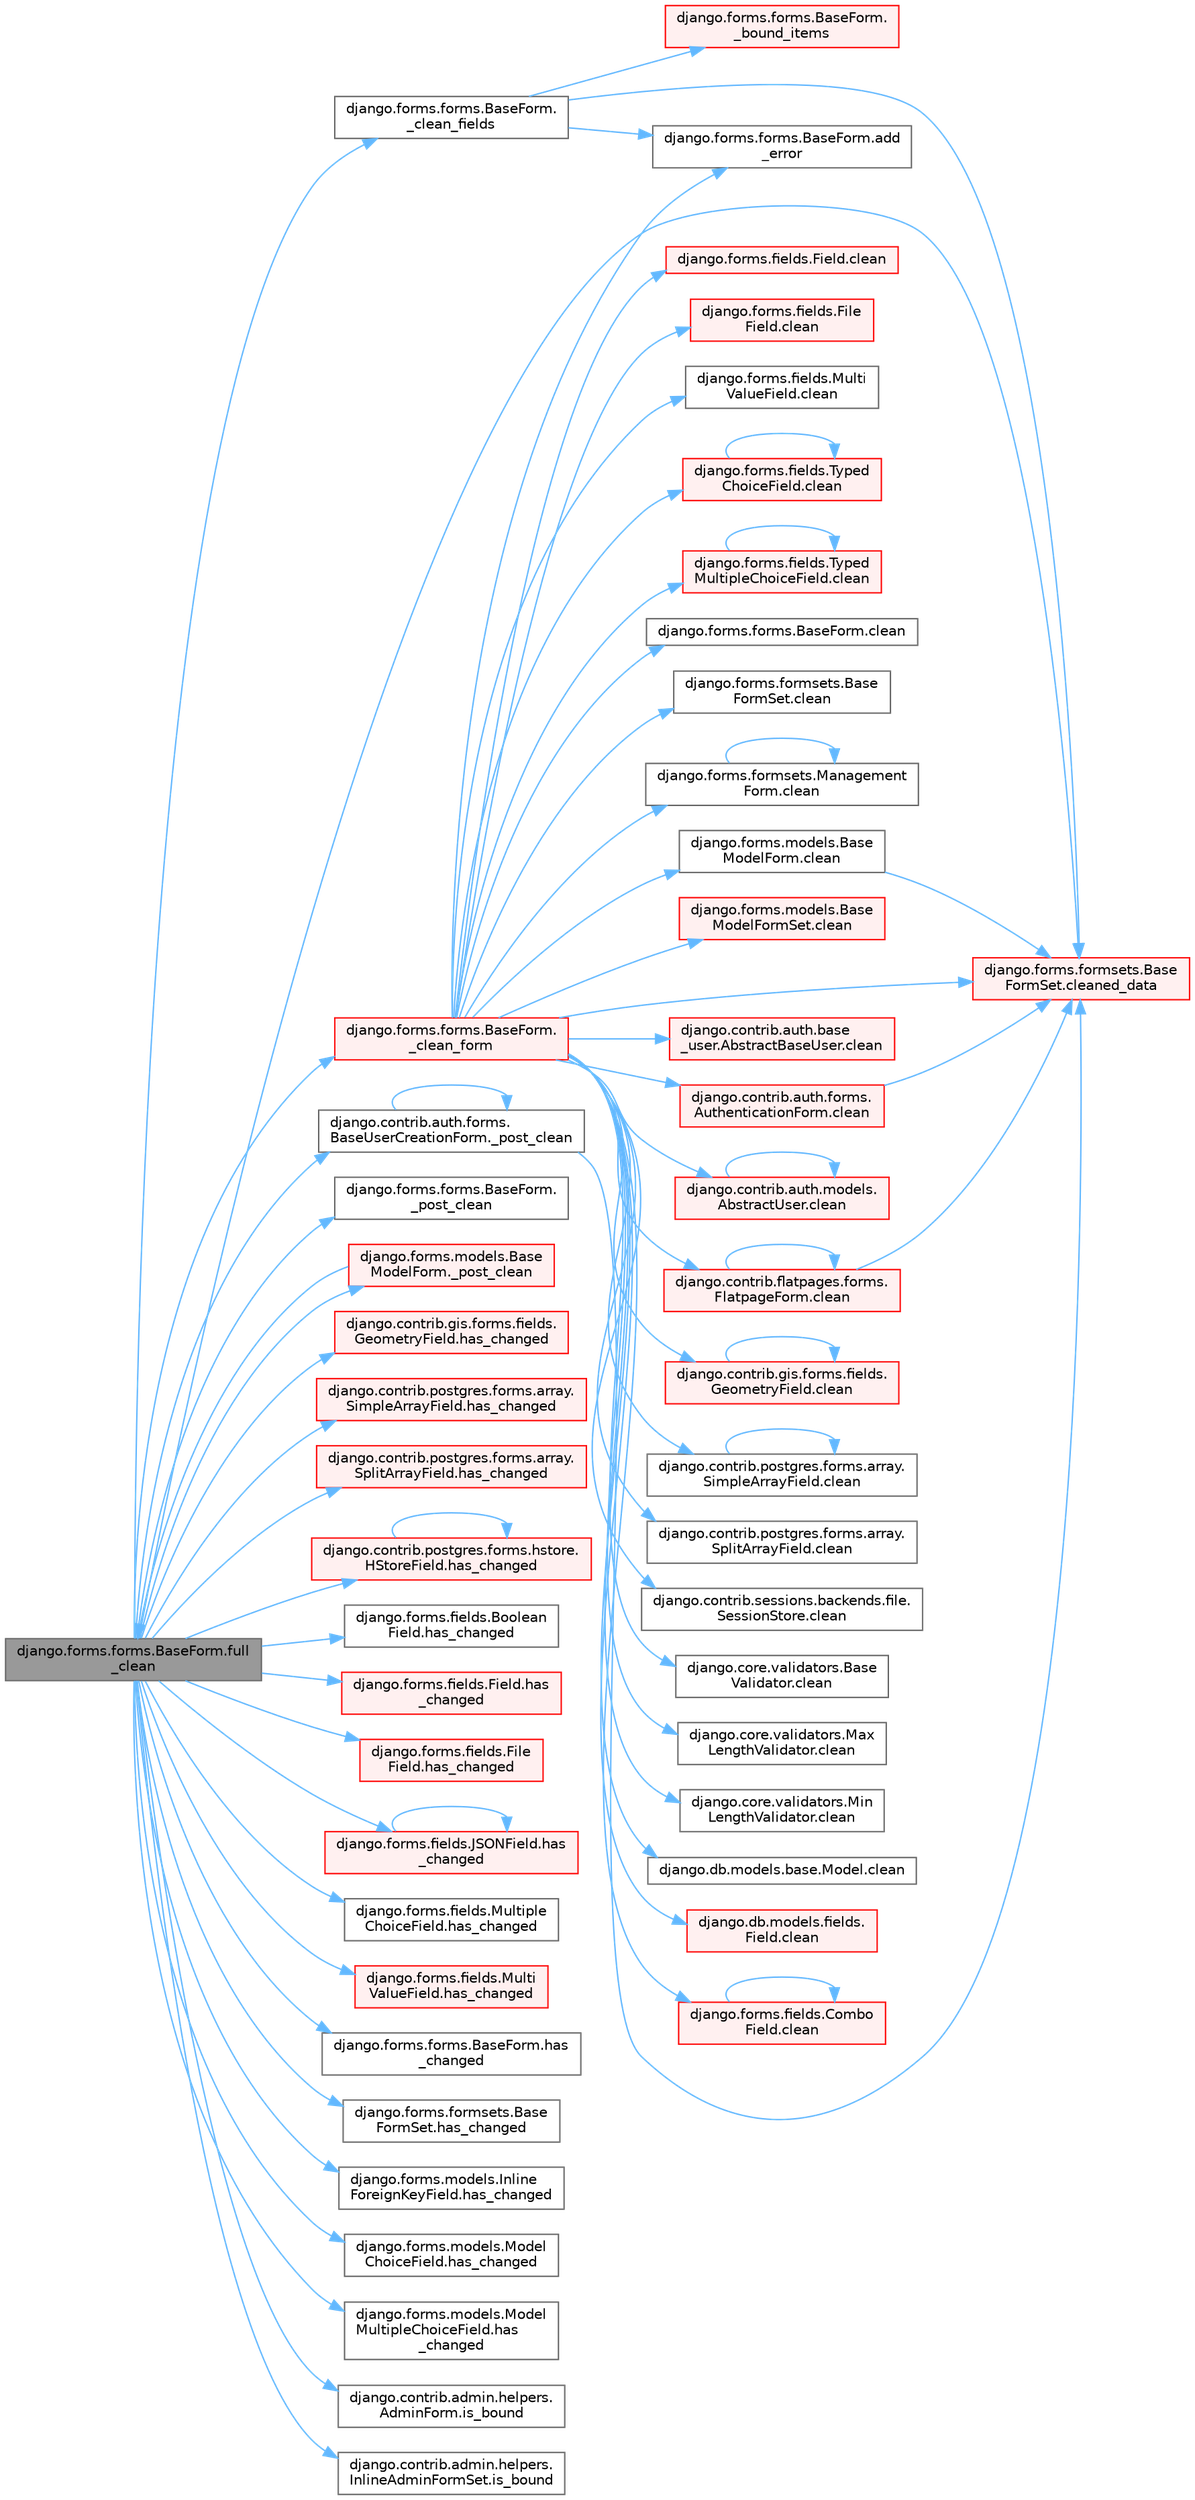 digraph "django.forms.forms.BaseForm.full_clean"
{
 // LATEX_PDF_SIZE
  bgcolor="transparent";
  edge [fontname=Helvetica,fontsize=10,labelfontname=Helvetica,labelfontsize=10];
  node [fontname=Helvetica,fontsize=10,shape=box,height=0.2,width=0.4];
  rankdir="LR";
  Node1 [id="Node000001",label="django.forms.forms.BaseForm.full\l_clean",height=0.2,width=0.4,color="gray40", fillcolor="grey60", style="filled", fontcolor="black",tooltip=" "];
  Node1 -> Node2 [id="edge1_Node000001_Node000002",color="steelblue1",style="solid",tooltip=" "];
  Node2 [id="Node000002",label="django.forms.forms.BaseForm.\l_clean_fields",height=0.2,width=0.4,color="grey40", fillcolor="white", style="filled",URL="$classdjango_1_1forms_1_1forms_1_1_base_form.html#a38e014bdeb1b8c2092ec5762f1833d9a",tooltip=" "];
  Node2 -> Node3 [id="edge2_Node000002_Node000003",color="steelblue1",style="solid",tooltip=" "];
  Node3 [id="Node000003",label="django.forms.forms.BaseForm.\l_bound_items",height=0.2,width=0.4,color="red", fillcolor="#FFF0F0", style="filled",URL="$classdjango_1_1forms_1_1forms_1_1_base_form.html#a688934dfe5db00876f776b92ed8d84d8",tooltip=" "];
  Node2 -> Node32 [id="edge3_Node000002_Node000032",color="steelblue1",style="solid",tooltip=" "];
  Node32 [id="Node000032",label="django.forms.forms.BaseForm.add\l_error",height=0.2,width=0.4,color="grey40", fillcolor="white", style="filled",URL="$classdjango_1_1forms_1_1forms_1_1_base_form.html#a5cbbf21794ad0aea15ce6b4d69c9f987",tooltip=" "];
  Node2 -> Node33 [id="edge4_Node000002_Node000033",color="steelblue1",style="solid",tooltip=" "];
  Node33 [id="Node000033",label="django.forms.formsets.Base\lFormSet.cleaned_data",height=0.2,width=0.4,color="red", fillcolor="#FFF0F0", style="filled",URL="$classdjango_1_1forms_1_1formsets_1_1_base_form_set.html#ae51d85dd3faa160668adba372c4e87f7",tooltip=" "];
  Node1 -> Node4503 [id="edge5_Node000001_Node004503",color="steelblue1",style="solid",tooltip=" "];
  Node4503 [id="Node004503",label="django.forms.forms.BaseForm.\l_clean_form",height=0.2,width=0.4,color="red", fillcolor="#FFF0F0", style="filled",URL="$classdjango_1_1forms_1_1forms_1_1_base_form.html#ae5eed108001c1a75985b75174fe23f1f",tooltip=" "];
  Node4503 -> Node32 [id="edge6_Node004503_Node000032",color="steelblue1",style="solid",tooltip=" "];
  Node4503 -> Node1718 [id="edge7_Node004503_Node001718",color="steelblue1",style="solid",tooltip=" "];
  Node1718 [id="Node001718",label="django.contrib.auth.base\l_user.AbstractBaseUser.clean",height=0.2,width=0.4,color="red", fillcolor="#FFF0F0", style="filled",URL="$classdjango_1_1contrib_1_1auth_1_1base__user_1_1_abstract_base_user.html#a59a4f0bed1f43f2ba4e0a4302429ca48",tooltip=" "];
  Node4503 -> Node1722 [id="edge8_Node004503_Node001722",color="steelblue1",style="solid",tooltip=" "];
  Node1722 [id="Node001722",label="django.contrib.auth.forms.\lAuthenticationForm.clean",height=0.2,width=0.4,color="red", fillcolor="#FFF0F0", style="filled",URL="$classdjango_1_1contrib_1_1auth_1_1forms_1_1_authentication_form.html#a92d28be6696caa8d1b7068eefe81793a",tooltip=" "];
  Node1722 -> Node33 [id="edge9_Node001722_Node000033",color="steelblue1",style="solid",tooltip=" "];
  Node4503 -> Node1727 [id="edge10_Node004503_Node001727",color="steelblue1",style="solid",tooltip=" "];
  Node1727 [id="Node001727",label="django.contrib.auth.models.\lAbstractUser.clean",height=0.2,width=0.4,color="red", fillcolor="#FFF0F0", style="filled",URL="$classdjango_1_1contrib_1_1auth_1_1models_1_1_abstract_user.html#ac8621484179e7de35ac40504cebf4d48",tooltip=" "];
  Node1727 -> Node1727 [id="edge11_Node001727_Node001727",color="steelblue1",style="solid",tooltip=" "];
  Node4503 -> Node1728 [id="edge12_Node004503_Node001728",color="steelblue1",style="solid",tooltip=" "];
  Node1728 [id="Node001728",label="django.contrib.flatpages.forms.\lFlatpageForm.clean",height=0.2,width=0.4,color="red", fillcolor="#FFF0F0", style="filled",URL="$classdjango_1_1contrib_1_1flatpages_1_1forms_1_1_flatpage_form.html#a0deb29d4415dbd84c765b5972de07e52",tooltip=" "];
  Node1728 -> Node1728 [id="edge13_Node001728_Node001728",color="steelblue1",style="solid",tooltip=" "];
  Node1728 -> Node33 [id="edge14_Node001728_Node000033",color="steelblue1",style="solid",tooltip=" "];
  Node4503 -> Node1731 [id="edge15_Node004503_Node001731",color="steelblue1",style="solid",tooltip=" "];
  Node1731 [id="Node001731",label="django.contrib.gis.forms.fields.\lGeometryField.clean",height=0.2,width=0.4,color="red", fillcolor="#FFF0F0", style="filled",URL="$classdjango_1_1contrib_1_1gis_1_1forms_1_1fields_1_1_geometry_field.html#a63084801f88f56d55aed024be093f164",tooltip=" "];
  Node1731 -> Node1731 [id="edge16_Node001731_Node001731",color="steelblue1",style="solid",tooltip=" "];
  Node4503 -> Node1736 [id="edge17_Node004503_Node001736",color="steelblue1",style="solid",tooltip=" "];
  Node1736 [id="Node001736",label="django.contrib.postgres.forms.array.\lSimpleArrayField.clean",height=0.2,width=0.4,color="grey40", fillcolor="white", style="filled",URL="$classdjango_1_1contrib_1_1postgres_1_1forms_1_1array_1_1_simple_array_field.html#a82424da5ab8f95a4c386e6766207180f",tooltip=" "];
  Node1736 -> Node1736 [id="edge18_Node001736_Node001736",color="steelblue1",style="solid",tooltip=" "];
  Node4503 -> Node1737 [id="edge19_Node004503_Node001737",color="steelblue1",style="solid",tooltip=" "];
  Node1737 [id="Node001737",label="django.contrib.postgres.forms.array.\lSplitArrayField.clean",height=0.2,width=0.4,color="grey40", fillcolor="white", style="filled",URL="$classdjango_1_1contrib_1_1postgres_1_1forms_1_1array_1_1_split_array_field.html#a7305e2f75d4ec14e94538badf734c016",tooltip=" "];
  Node4503 -> Node1738 [id="edge20_Node004503_Node001738",color="steelblue1",style="solid",tooltip=" "];
  Node1738 [id="Node001738",label="django.contrib.sessions.backends.file.\lSessionStore.clean",height=0.2,width=0.4,color="grey40", fillcolor="white", style="filled",URL="$classdjango_1_1contrib_1_1sessions_1_1backends_1_1file_1_1_session_store.html#a28f0c5d9f6d9d68a66db594635d1067a",tooltip=" "];
  Node4503 -> Node1739 [id="edge21_Node004503_Node001739",color="steelblue1",style="solid",tooltip=" "];
  Node1739 [id="Node001739",label="django.core.validators.Base\lValidator.clean",height=0.2,width=0.4,color="grey40", fillcolor="white", style="filled",URL="$classdjango_1_1core_1_1validators_1_1_base_validator.html#a40769b3df62a8fc2336911ce06c9d8eb",tooltip=" "];
  Node4503 -> Node1740 [id="edge22_Node004503_Node001740",color="steelblue1",style="solid",tooltip=" "];
  Node1740 [id="Node001740",label="django.core.validators.Max\lLengthValidator.clean",height=0.2,width=0.4,color="grey40", fillcolor="white", style="filled",URL="$classdjango_1_1core_1_1validators_1_1_max_length_validator.html#a985df64dd473b452776067056f72e7d3",tooltip=" "];
  Node4503 -> Node1741 [id="edge23_Node004503_Node001741",color="steelblue1",style="solid",tooltip=" "];
  Node1741 [id="Node001741",label="django.core.validators.Min\lLengthValidator.clean",height=0.2,width=0.4,color="grey40", fillcolor="white", style="filled",URL="$classdjango_1_1core_1_1validators_1_1_min_length_validator.html#a9daef459fd8e419cec854e7a58d090f0",tooltip=" "];
  Node4503 -> Node1742 [id="edge24_Node004503_Node001742",color="steelblue1",style="solid",tooltip=" "];
  Node1742 [id="Node001742",label="django.db.models.base.Model.clean",height=0.2,width=0.4,color="grey40", fillcolor="white", style="filled",URL="$classdjango_1_1db_1_1models_1_1base_1_1_model.html#a0feceff0a338bf3f8b96a07c281b135f",tooltip=" "];
  Node4503 -> Node1743 [id="edge25_Node004503_Node001743",color="steelblue1",style="solid",tooltip=" "];
  Node1743 [id="Node001743",label="django.db.models.fields.\lField.clean",height=0.2,width=0.4,color="red", fillcolor="#FFF0F0", style="filled",URL="$classdjango_1_1db_1_1models_1_1fields_1_1_field.html#a4882fa20e9148ee8315b937e9cea41bf",tooltip=" "];
  Node4503 -> Node2187 [id="edge26_Node004503_Node002187",color="steelblue1",style="solid",tooltip=" "];
  Node2187 [id="Node002187",label="django.forms.fields.Combo\lField.clean",height=0.2,width=0.4,color="red", fillcolor="#FFF0F0", style="filled",URL="$classdjango_1_1forms_1_1fields_1_1_combo_field.html#aaffcccde28ec97a13aa4205495a394f2",tooltip=" "];
  Node2187 -> Node2187 [id="edge27_Node002187_Node002187",color="steelblue1",style="solid",tooltip=" "];
  Node4503 -> Node2188 [id="edge28_Node004503_Node002188",color="steelblue1",style="solid",tooltip=" "];
  Node2188 [id="Node002188",label="django.forms.fields.Field.clean",height=0.2,width=0.4,color="red", fillcolor="#FFF0F0", style="filled",URL="$classdjango_1_1forms_1_1fields_1_1_field.html#aee75acad433887bd31c6f298ebd77195",tooltip=" "];
  Node4503 -> Node2189 [id="edge29_Node004503_Node002189",color="steelblue1",style="solid",tooltip=" "];
  Node2189 [id="Node002189",label="django.forms.fields.File\lField.clean",height=0.2,width=0.4,color="red", fillcolor="#FFF0F0", style="filled",URL="$classdjango_1_1forms_1_1fields_1_1_file_field.html#a68e6282fc7292cdf9786a77a5810f899",tooltip=" "];
  Node4503 -> Node2190 [id="edge30_Node004503_Node002190",color="steelblue1",style="solid",tooltip=" "];
  Node2190 [id="Node002190",label="django.forms.fields.Multi\lValueField.clean",height=0.2,width=0.4,color="grey40", fillcolor="white", style="filled",URL="$classdjango_1_1forms_1_1fields_1_1_multi_value_field.html#a4e59407804aed59de3a8c09686437305",tooltip=" "];
  Node4503 -> Node2191 [id="edge31_Node004503_Node002191",color="steelblue1",style="solid",tooltip=" "];
  Node2191 [id="Node002191",label="django.forms.fields.Typed\lChoiceField.clean",height=0.2,width=0.4,color="red", fillcolor="#FFF0F0", style="filled",URL="$classdjango_1_1forms_1_1fields_1_1_typed_choice_field.html#ae835be564bb8e779259112a611f158c6",tooltip=" "];
  Node2191 -> Node2191 [id="edge32_Node002191_Node002191",color="steelblue1",style="solid",tooltip=" "];
  Node4503 -> Node2194 [id="edge33_Node004503_Node002194",color="steelblue1",style="solid",tooltip=" "];
  Node2194 [id="Node002194",label="django.forms.fields.Typed\lMultipleChoiceField.clean",height=0.2,width=0.4,color="red", fillcolor="#FFF0F0", style="filled",URL="$classdjango_1_1forms_1_1fields_1_1_typed_multiple_choice_field.html#ac721f0fe8639c970f78ea14196da6214",tooltip=" "];
  Node2194 -> Node2194 [id="edge34_Node002194_Node002194",color="steelblue1",style="solid",tooltip=" "];
  Node4503 -> Node2195 [id="edge35_Node004503_Node002195",color="steelblue1",style="solid",tooltip=" "];
  Node2195 [id="Node002195",label="django.forms.forms.BaseForm.clean",height=0.2,width=0.4,color="grey40", fillcolor="white", style="filled",URL="$classdjango_1_1forms_1_1forms_1_1_base_form.html#a9cd5e3ed9eb29195835e8b517ec76188",tooltip=" "];
  Node4503 -> Node2196 [id="edge36_Node004503_Node002196",color="steelblue1",style="solid",tooltip=" "];
  Node2196 [id="Node002196",label="django.forms.formsets.Base\lFormSet.clean",height=0.2,width=0.4,color="grey40", fillcolor="white", style="filled",URL="$classdjango_1_1forms_1_1formsets_1_1_base_form_set.html#aba0b3a8a26d55fd89b3918f23470e59b",tooltip=" "];
  Node4503 -> Node2197 [id="edge37_Node004503_Node002197",color="steelblue1",style="solid",tooltip=" "];
  Node2197 [id="Node002197",label="django.forms.formsets.Management\lForm.clean",height=0.2,width=0.4,color="grey40", fillcolor="white", style="filled",URL="$classdjango_1_1forms_1_1formsets_1_1_management_form.html#a833b74bd64aba848f8a7a49933354cbc",tooltip=" "];
  Node2197 -> Node2197 [id="edge38_Node002197_Node002197",color="steelblue1",style="solid",tooltip=" "];
  Node4503 -> Node2198 [id="edge39_Node004503_Node002198",color="steelblue1",style="solid",tooltip=" "];
  Node2198 [id="Node002198",label="django.forms.models.Base\lModelForm.clean",height=0.2,width=0.4,color="grey40", fillcolor="white", style="filled",URL="$classdjango_1_1forms_1_1models_1_1_base_model_form.html#a6a374c3b609f402d6566b2ee3ff98672",tooltip=" "];
  Node2198 -> Node33 [id="edge40_Node002198_Node000033",color="steelblue1",style="solid",tooltip=" "];
  Node4503 -> Node2199 [id="edge41_Node004503_Node002199",color="steelblue1",style="solid",tooltip=" "];
  Node2199 [id="Node002199",label="django.forms.models.Base\lModelFormSet.clean",height=0.2,width=0.4,color="red", fillcolor="#FFF0F0", style="filled",URL="$classdjango_1_1forms_1_1models_1_1_base_model_form_set.html#ad5d65e17ad34585bb486c82fe71e53d4",tooltip=" "];
  Node4503 -> Node33 [id="edge42_Node004503_Node000033",color="steelblue1",style="solid",tooltip=" "];
  Node1 -> Node4504 [id="edge43_Node000001_Node004504",color="steelblue1",style="solid",tooltip=" "];
  Node4504 [id="Node004504",label="django.contrib.auth.forms.\lBaseUserCreationForm._post_clean",height=0.2,width=0.4,color="grey40", fillcolor="white", style="filled",URL="$classdjango_1_1contrib_1_1auth_1_1forms_1_1_base_user_creation_form.html#aa7775ca44825f4bfa9262b10a9c0281c",tooltip=" "];
  Node4504 -> Node4504 [id="edge44_Node004504_Node004504",color="steelblue1",style="solid",tooltip=" "];
  Node4504 -> Node33 [id="edge45_Node004504_Node000033",color="steelblue1",style="solid",tooltip=" "];
  Node1 -> Node4505 [id="edge46_Node000001_Node004505",color="steelblue1",style="solid",tooltip=" "];
  Node4505 [id="Node004505",label="django.forms.forms.BaseForm.\l_post_clean",height=0.2,width=0.4,color="grey40", fillcolor="white", style="filled",URL="$classdjango_1_1forms_1_1forms_1_1_base_form.html#af4fdab06bf07324bd3f133fdc28f15c8",tooltip=" "];
  Node1 -> Node4506 [id="edge47_Node000001_Node004506",color="steelblue1",style="solid",tooltip=" "];
  Node4506 [id="Node004506",label="django.forms.models.Base\lModelForm._post_clean",height=0.2,width=0.4,color="red", fillcolor="#FFF0F0", style="filled",URL="$classdjango_1_1forms_1_1models_1_1_base_model_form.html#a83e1c0ea3ba97f3a496d07955d1bf124",tooltip=" "];
  Node4506 -> Node1 [id="edge48_Node004506_Node000001",color="steelblue1",style="solid",tooltip=" "];
  Node1 -> Node33 [id="edge49_Node000001_Node000033",color="steelblue1",style="solid",tooltip=" "];
  Node1 -> Node4508 [id="edge50_Node000001_Node004508",color="steelblue1",style="solid",tooltip=" "];
  Node4508 [id="Node004508",label="django.contrib.gis.forms.fields.\lGeometryField.has_changed",height=0.2,width=0.4,color="red", fillcolor="#FFF0F0", style="filled",URL="$classdjango_1_1contrib_1_1gis_1_1forms_1_1fields_1_1_geometry_field.html#a1eea909ca0f411c76fe71d42177c8fdd",tooltip=" "];
  Node1 -> Node4509 [id="edge51_Node000001_Node004509",color="steelblue1",style="solid",tooltip=" "];
  Node4509 [id="Node004509",label="django.contrib.postgres.forms.array.\lSimpleArrayField.has_changed",height=0.2,width=0.4,color="red", fillcolor="#FFF0F0", style="filled",URL="$classdjango_1_1contrib_1_1postgres_1_1forms_1_1array_1_1_simple_array_field.html#a20fa97d79dbf5b63dd367112f46a1aed",tooltip=" "];
  Node1 -> Node4510 [id="edge52_Node000001_Node004510",color="steelblue1",style="solid",tooltip=" "];
  Node4510 [id="Node004510",label="django.contrib.postgres.forms.array.\lSplitArrayField.has_changed",height=0.2,width=0.4,color="red", fillcolor="#FFF0F0", style="filled",URL="$classdjango_1_1contrib_1_1postgres_1_1forms_1_1array_1_1_split_array_field.html#a044afbb76f3a9e62c6d2807e41f8515a",tooltip=" "];
  Node1 -> Node4512 [id="edge53_Node000001_Node004512",color="steelblue1",style="solid",tooltip=" "];
  Node4512 [id="Node004512",label="django.contrib.postgres.forms.hstore.\lHStoreField.has_changed",height=0.2,width=0.4,color="red", fillcolor="#FFF0F0", style="filled",URL="$classdjango_1_1contrib_1_1postgres_1_1forms_1_1hstore_1_1_h_store_field.html#ac5320929c4a6ade3846df2236975b98c",tooltip=" "];
  Node4512 -> Node4512 [id="edge54_Node004512_Node004512",color="steelblue1",style="solid",tooltip=" "];
  Node1 -> Node4513 [id="edge55_Node000001_Node004513",color="steelblue1",style="solid",tooltip=" "];
  Node4513 [id="Node004513",label="django.forms.fields.Boolean\lField.has_changed",height=0.2,width=0.4,color="grey40", fillcolor="white", style="filled",URL="$classdjango_1_1forms_1_1fields_1_1_boolean_field.html#afc8391a390e1bf3380741de03e87a427",tooltip=" "];
  Node1 -> Node4514 [id="edge56_Node000001_Node004514",color="steelblue1",style="solid",tooltip=" "];
  Node4514 [id="Node004514",label="django.forms.fields.Field.has\l_changed",height=0.2,width=0.4,color="red", fillcolor="#FFF0F0", style="filled",URL="$classdjango_1_1forms_1_1fields_1_1_field.html#a50a1eb1edc4c92885575a8a1d2da380d",tooltip=" "];
  Node1 -> Node4516 [id="edge57_Node000001_Node004516",color="steelblue1",style="solid",tooltip=" "];
  Node4516 [id="Node004516",label="django.forms.fields.File\lField.has_changed",height=0.2,width=0.4,color="red", fillcolor="#FFF0F0", style="filled",URL="$classdjango_1_1forms_1_1fields_1_1_file_field.html#af0254296af45913c75688206f024ce91",tooltip=" "];
  Node1 -> Node4517 [id="edge58_Node000001_Node004517",color="steelblue1",style="solid",tooltip=" "];
  Node4517 [id="Node004517",label="django.forms.fields.JSONField.has\l_changed",height=0.2,width=0.4,color="red", fillcolor="#FFF0F0", style="filled",URL="$classdjango_1_1forms_1_1fields_1_1_j_s_o_n_field.html#aaae558e73ab4b2c8b50d05fb71c761d4",tooltip=" "];
  Node4517 -> Node4517 [id="edge59_Node004517_Node004517",color="steelblue1",style="solid",tooltip=" "];
  Node1 -> Node4518 [id="edge60_Node000001_Node004518",color="steelblue1",style="solid",tooltip=" "];
  Node4518 [id="Node004518",label="django.forms.fields.Multiple\lChoiceField.has_changed",height=0.2,width=0.4,color="grey40", fillcolor="white", style="filled",URL="$classdjango_1_1forms_1_1fields_1_1_multiple_choice_field.html#abd2c2308897f2bb16ff18b86d0d4d2bd",tooltip=" "];
  Node1 -> Node4519 [id="edge61_Node000001_Node004519",color="steelblue1",style="solid",tooltip=" "];
  Node4519 [id="Node004519",label="django.forms.fields.Multi\lValueField.has_changed",height=0.2,width=0.4,color="red", fillcolor="#FFF0F0", style="filled",URL="$classdjango_1_1forms_1_1fields_1_1_multi_value_field.html#a76f87a9e746141a6981960d99e04e6b3",tooltip=" "];
  Node1 -> Node4520 [id="edge62_Node000001_Node004520",color="steelblue1",style="solid",tooltip=" "];
  Node4520 [id="Node004520",label="django.forms.forms.BaseForm.has\l_changed",height=0.2,width=0.4,color="grey40", fillcolor="white", style="filled",URL="$classdjango_1_1forms_1_1forms_1_1_base_form.html#af0f14bf61c5d4ebe9590bc7c46417554",tooltip=" "];
  Node1 -> Node4521 [id="edge63_Node000001_Node004521",color="steelblue1",style="solid",tooltip=" "];
  Node4521 [id="Node004521",label="django.forms.formsets.Base\lFormSet.has_changed",height=0.2,width=0.4,color="grey40", fillcolor="white", style="filled",URL="$classdjango_1_1forms_1_1formsets_1_1_base_form_set.html#a90eed10275a46e6f961a8e650938ac28",tooltip=" "];
  Node1 -> Node4522 [id="edge64_Node000001_Node004522",color="steelblue1",style="solid",tooltip=" "];
  Node4522 [id="Node004522",label="django.forms.models.Inline\lForeignKeyField.has_changed",height=0.2,width=0.4,color="grey40", fillcolor="white", style="filled",URL="$classdjango_1_1forms_1_1models_1_1_inline_foreign_key_field.html#a91f6a9e7d486f7c126a8368423d5b13b",tooltip=" "];
  Node1 -> Node4523 [id="edge65_Node000001_Node004523",color="steelblue1",style="solid",tooltip=" "];
  Node4523 [id="Node004523",label="django.forms.models.Model\lChoiceField.has_changed",height=0.2,width=0.4,color="grey40", fillcolor="white", style="filled",URL="$classdjango_1_1forms_1_1models_1_1_model_choice_field.html#ac5233e885144d6a475daa062f8f4a671",tooltip=" "];
  Node1 -> Node4524 [id="edge66_Node000001_Node004524",color="steelblue1",style="solid",tooltip=" "];
  Node4524 [id="Node004524",label="django.forms.models.Model\lMultipleChoiceField.has\l_changed",height=0.2,width=0.4,color="grey40", fillcolor="white", style="filled",URL="$classdjango_1_1forms_1_1models_1_1_model_multiple_choice_field.html#a92812d89fd449c4502d6487448cb33a4",tooltip=" "];
  Node1 -> Node2231 [id="edge67_Node000001_Node002231",color="steelblue1",style="solid",tooltip=" "];
  Node2231 [id="Node002231",label="django.contrib.admin.helpers.\lAdminForm.is_bound",height=0.2,width=0.4,color="grey40", fillcolor="white", style="filled",URL="$classdjango_1_1contrib_1_1admin_1_1helpers_1_1_admin_form.html#a3db6718d4233338252982b87421a1ae9",tooltip=" "];
  Node1 -> Node2232 [id="edge68_Node000001_Node002232",color="steelblue1",style="solid",tooltip=" "];
  Node2232 [id="Node002232",label="django.contrib.admin.helpers.\lInlineAdminFormSet.is_bound",height=0.2,width=0.4,color="grey40", fillcolor="white", style="filled",URL="$classdjango_1_1contrib_1_1admin_1_1helpers_1_1_inline_admin_form_set.html#a54ae697ea028b7ed3e193f059bc54a71",tooltip=" "];
}
